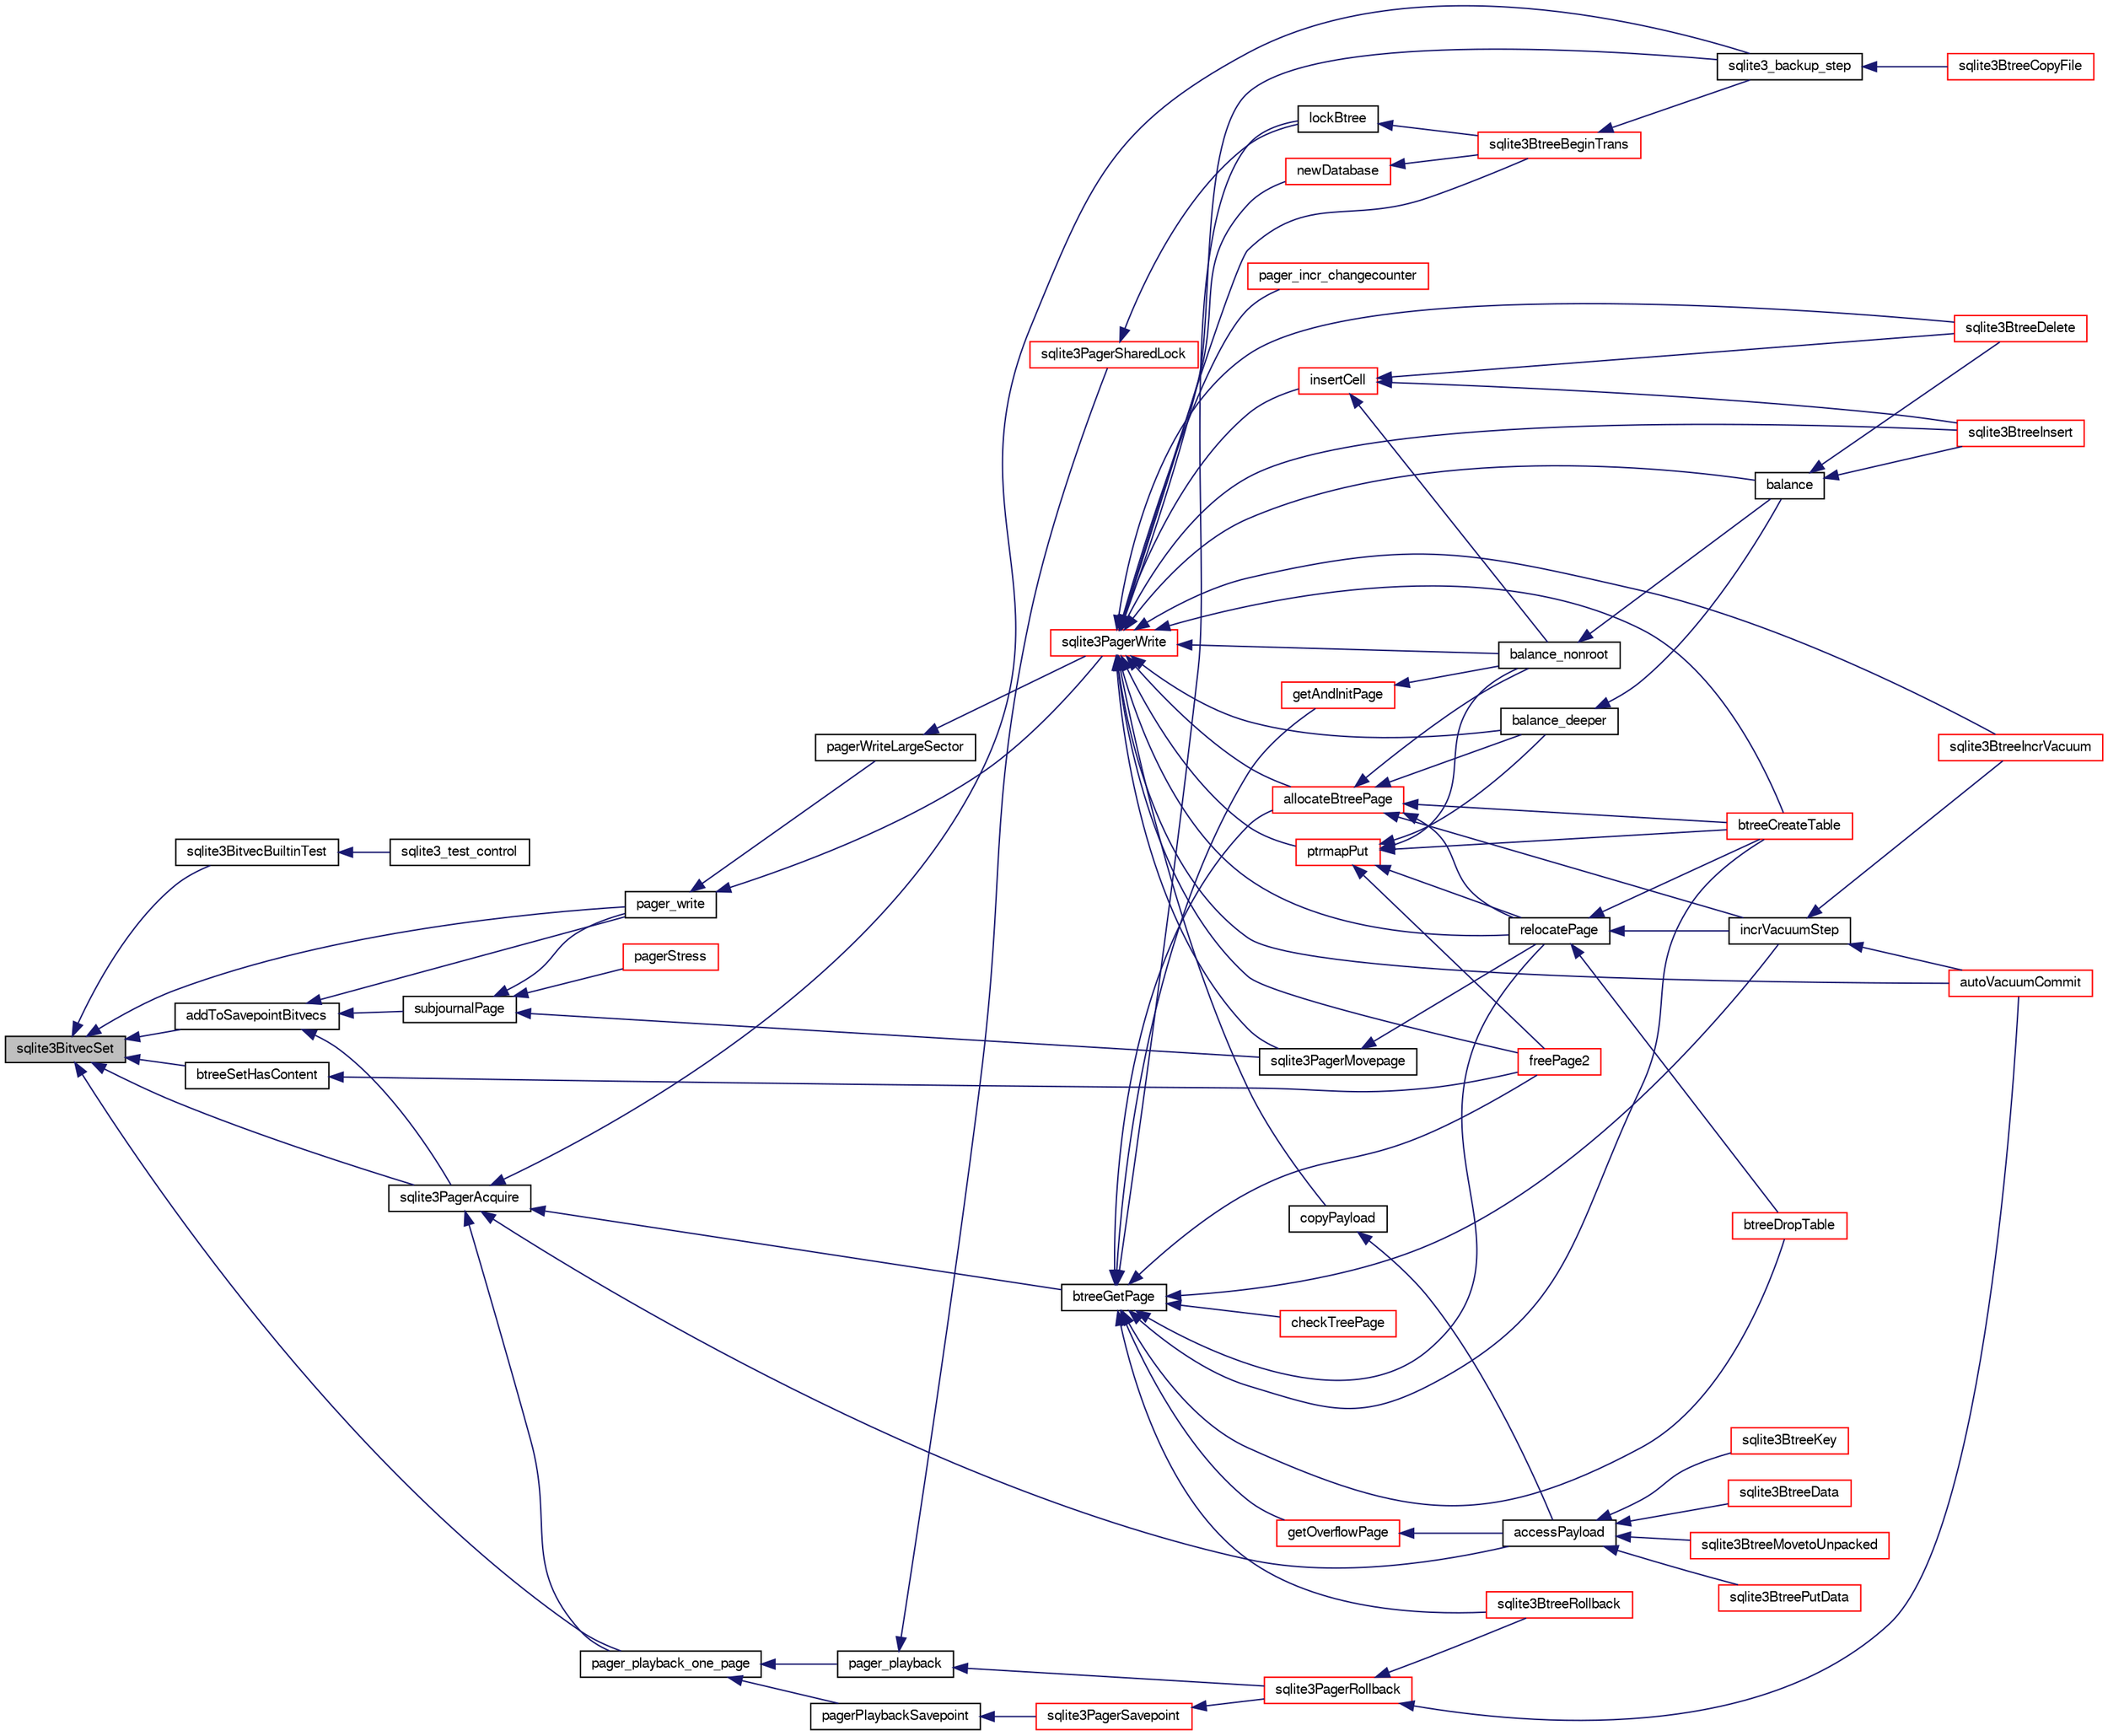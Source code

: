 digraph "sqlite3BitvecSet"
{
  edge [fontname="FreeSans",fontsize="10",labelfontname="FreeSans",labelfontsize="10"];
  node [fontname="FreeSans",fontsize="10",shape=record];
  rankdir="LR";
  Node432792 [label="sqlite3BitvecSet",height=0.2,width=0.4,color="black", fillcolor="grey75", style="filled", fontcolor="black"];
  Node432792 -> Node432793 [dir="back",color="midnightblue",fontsize="10",style="solid",fontname="FreeSans"];
  Node432793 [label="sqlite3BitvecBuiltinTest",height=0.2,width=0.4,color="black", fillcolor="white", style="filled",URL="$sqlite3_8c.html#a9b4e3e921ce1ede6f10a9106c034ff9b"];
  Node432793 -> Node432794 [dir="back",color="midnightblue",fontsize="10",style="solid",fontname="FreeSans"];
  Node432794 [label="sqlite3_test_control",height=0.2,width=0.4,color="black", fillcolor="white", style="filled",URL="$sqlite3_8h.html#a3d90fdf0f259711a4e3822e12cd86106"];
  Node432792 -> Node432795 [dir="back",color="midnightblue",fontsize="10",style="solid",fontname="FreeSans"];
  Node432795 [label="addToSavepointBitvecs",height=0.2,width=0.4,color="black", fillcolor="white", style="filled",URL="$sqlite3_8c.html#aa2e9bb02bb6975d83ec875f0792792f0"];
  Node432795 -> Node432796 [dir="back",color="midnightblue",fontsize="10",style="solid",fontname="FreeSans"];
  Node432796 [label="subjournalPage",height=0.2,width=0.4,color="black", fillcolor="white", style="filled",URL="$sqlite3_8c.html#a836f5a13ba09ee3f118ebe73b58591c4"];
  Node432796 -> Node432797 [dir="back",color="midnightblue",fontsize="10",style="solid",fontname="FreeSans"];
  Node432797 [label="pagerStress",height=0.2,width=0.4,color="red", fillcolor="white", style="filled",URL="$sqlite3_8c.html#abb21a3a371038e9e3e69af0f21a1b386"];
  Node432796 -> Node433066 [dir="back",color="midnightblue",fontsize="10",style="solid",fontname="FreeSans"];
  Node433066 [label="pager_write",height=0.2,width=0.4,color="black", fillcolor="white", style="filled",URL="$sqlite3_8c.html#aa5dbf1a9dcccf0aa140b04b81325517f"];
  Node433066 -> Node433067 [dir="back",color="midnightblue",fontsize="10",style="solid",fontname="FreeSans"];
  Node433067 [label="pagerWriteLargeSector",height=0.2,width=0.4,color="black", fillcolor="white", style="filled",URL="$sqlite3_8c.html#a06334f0cc1c2dc95ffe29c2359928b92"];
  Node433067 -> Node433068 [dir="back",color="midnightblue",fontsize="10",style="solid",fontname="FreeSans"];
  Node433068 [label="sqlite3PagerWrite",height=0.2,width=0.4,color="red", fillcolor="white", style="filled",URL="$sqlite3_8c.html#ad4b8aee028ee99575b0748b299e04ed0"];
  Node433068 -> Node433069 [dir="back",color="midnightblue",fontsize="10",style="solid",fontname="FreeSans"];
  Node433069 [label="pager_incr_changecounter",height=0.2,width=0.4,color="red", fillcolor="white", style="filled",URL="$sqlite3_8c.html#add9f57a131d488bb6fc49dedc5a4df81"];
  Node433068 -> Node433074 [dir="back",color="midnightblue",fontsize="10",style="solid",fontname="FreeSans"];
  Node433074 [label="sqlite3PagerMovepage",height=0.2,width=0.4,color="black", fillcolor="white", style="filled",URL="$sqlite3_8c.html#a8cdedc7a185709301f12c4d7b305aa1e"];
  Node433074 -> Node433075 [dir="back",color="midnightblue",fontsize="10",style="solid",fontname="FreeSans"];
  Node433075 [label="relocatePage",height=0.2,width=0.4,color="black", fillcolor="white", style="filled",URL="$sqlite3_8c.html#af8fb5934ff87b02845c89350c57fd2bc"];
  Node433075 -> Node433076 [dir="back",color="midnightblue",fontsize="10",style="solid",fontname="FreeSans"];
  Node433076 [label="incrVacuumStep",height=0.2,width=0.4,color="black", fillcolor="white", style="filled",URL="$sqlite3_8c.html#a68a85130a567f1700dc0907ec9227892"];
  Node433076 -> Node433077 [dir="back",color="midnightblue",fontsize="10",style="solid",fontname="FreeSans"];
  Node433077 [label="sqlite3BtreeIncrVacuum",height=0.2,width=0.4,color="red", fillcolor="white", style="filled",URL="$sqlite3_8c.html#a0b4c98acfd785fc6d5dc5c3237030318"];
  Node433076 -> Node433078 [dir="back",color="midnightblue",fontsize="10",style="solid",fontname="FreeSans"];
  Node433078 [label="autoVacuumCommit",height=0.2,width=0.4,color="red", fillcolor="white", style="filled",URL="$sqlite3_8c.html#a809d22c6311135ae3048adf41febaef0"];
  Node433075 -> Node433079 [dir="back",color="midnightblue",fontsize="10",style="solid",fontname="FreeSans"];
  Node433079 [label="btreeCreateTable",height=0.2,width=0.4,color="red", fillcolor="white", style="filled",URL="$sqlite3_8c.html#a48e09eaac366a6b585edd02553872954"];
  Node433075 -> Node433081 [dir="back",color="midnightblue",fontsize="10",style="solid",fontname="FreeSans"];
  Node433081 [label="btreeDropTable",height=0.2,width=0.4,color="red", fillcolor="white", style="filled",URL="$sqlite3_8c.html#abba4061ea34842db278e91f537d2c2ff"];
  Node433068 -> Node433083 [dir="back",color="midnightblue",fontsize="10",style="solid",fontname="FreeSans"];
  Node433083 [label="ptrmapPut",height=0.2,width=0.4,color="red", fillcolor="white", style="filled",URL="$sqlite3_8c.html#ac16fbe55892f29324ac5d09957374ed0"];
  Node433083 -> Node433075 [dir="back",color="midnightblue",fontsize="10",style="solid",fontname="FreeSans"];
  Node433083 -> Node433094 [dir="back",color="midnightblue",fontsize="10",style="solid",fontname="FreeSans"];
  Node433094 [label="freePage2",height=0.2,width=0.4,color="red", fillcolor="white", style="filled",URL="$sqlite3_8c.html#a625a2c2bdaf95cdb3a7cb945201f7efb"];
  Node433083 -> Node433087 [dir="back",color="midnightblue",fontsize="10",style="solid",fontname="FreeSans"];
  Node433087 [label="balance_nonroot",height=0.2,width=0.4,color="black", fillcolor="white", style="filled",URL="$sqlite3_8c.html#a513ba5c0beb3462a4b60064469f1539d"];
  Node433087 -> Node433088 [dir="back",color="midnightblue",fontsize="10",style="solid",fontname="FreeSans"];
  Node433088 [label="balance",height=0.2,width=0.4,color="black", fillcolor="white", style="filled",URL="$sqlite3_8c.html#a173f7c872fb68ccd3a20440d640b66c7"];
  Node433088 -> Node433089 [dir="back",color="midnightblue",fontsize="10",style="solid",fontname="FreeSans"];
  Node433089 [label="sqlite3BtreeInsert",height=0.2,width=0.4,color="red", fillcolor="white", style="filled",URL="$sqlite3_8c.html#aa6c6b68ed28d38984e5fa329794d7f02"];
  Node433088 -> Node433090 [dir="back",color="midnightblue",fontsize="10",style="solid",fontname="FreeSans"];
  Node433090 [label="sqlite3BtreeDelete",height=0.2,width=0.4,color="red", fillcolor="white", style="filled",URL="$sqlite3_8c.html#a65c40cd7ec987dbd25392a180f388fe7"];
  Node433083 -> Node433091 [dir="back",color="midnightblue",fontsize="10",style="solid",fontname="FreeSans"];
  Node433091 [label="balance_deeper",height=0.2,width=0.4,color="black", fillcolor="white", style="filled",URL="$sqlite3_8c.html#af8eafba12a6ebc987cf6ae89f4cce1a8"];
  Node433091 -> Node433088 [dir="back",color="midnightblue",fontsize="10",style="solid",fontname="FreeSans"];
  Node433083 -> Node433079 [dir="back",color="midnightblue",fontsize="10",style="solid",fontname="FreeSans"];
  Node433068 -> Node433101 [dir="back",color="midnightblue",fontsize="10",style="solid",fontname="FreeSans"];
  Node433101 [label="newDatabase",height=0.2,width=0.4,color="red", fillcolor="white", style="filled",URL="$sqlite3_8c.html#a974c792d17dab330807b588197cae229"];
  Node433101 -> Node433103 [dir="back",color="midnightblue",fontsize="10",style="solid",fontname="FreeSans"];
  Node433103 [label="sqlite3BtreeBeginTrans",height=0.2,width=0.4,color="red", fillcolor="white", style="filled",URL="$sqlite3_8c.html#a52d6706df15c67c22aa7d0e290c16bf5"];
  Node433103 -> Node433013 [dir="back",color="midnightblue",fontsize="10",style="solid",fontname="FreeSans"];
  Node433013 [label="sqlite3_backup_step",height=0.2,width=0.4,color="black", fillcolor="white", style="filled",URL="$sqlite3_8h.html#a1699b75e98d082eebc465a9e64c35269"];
  Node433013 -> Node433014 [dir="back",color="midnightblue",fontsize="10",style="solid",fontname="FreeSans"];
  Node433014 [label="sqlite3BtreeCopyFile",height=0.2,width=0.4,color="red", fillcolor="white", style="filled",URL="$sqlite3_8c.html#a4d9e19a79f0d5c1dfcef0bd137ae83f9"];
  Node433068 -> Node433103 [dir="back",color="midnightblue",fontsize="10",style="solid",fontname="FreeSans"];
  Node433068 -> Node433075 [dir="back",color="midnightblue",fontsize="10",style="solid",fontname="FreeSans"];
  Node433068 -> Node433077 [dir="back",color="midnightblue",fontsize="10",style="solid",fontname="FreeSans"];
  Node433068 -> Node433078 [dir="back",color="midnightblue",fontsize="10",style="solid",fontname="FreeSans"];
  Node433068 -> Node433107 [dir="back",color="midnightblue",fontsize="10",style="solid",fontname="FreeSans"];
  Node433107 [label="copyPayload",height=0.2,width=0.4,color="black", fillcolor="white", style="filled",URL="$sqlite3_8c.html#aedb2ad4326779a68bc8e012570bda430"];
  Node433107 -> Node433108 [dir="back",color="midnightblue",fontsize="10",style="solid",fontname="FreeSans"];
  Node433108 [label="accessPayload",height=0.2,width=0.4,color="black", fillcolor="white", style="filled",URL="$sqlite3_8c.html#acf70e6d3cb6afd54d677b3dffb6959d2"];
  Node433108 -> Node433109 [dir="back",color="midnightblue",fontsize="10",style="solid",fontname="FreeSans"];
  Node433109 [label="sqlite3BtreeKey",height=0.2,width=0.4,color="red", fillcolor="white", style="filled",URL="$sqlite3_8c.html#ac2d5b22a7aae9c57b8a4ef7be643c1cd"];
  Node433108 -> Node433123 [dir="back",color="midnightblue",fontsize="10",style="solid",fontname="FreeSans"];
  Node433123 [label="sqlite3BtreeData",height=0.2,width=0.4,color="red", fillcolor="white", style="filled",URL="$sqlite3_8c.html#a1790f0a3e62aea4361ab60996272a78c"];
  Node433108 -> Node433124 [dir="back",color="midnightblue",fontsize="10",style="solid",fontname="FreeSans"];
  Node433124 [label="sqlite3BtreeMovetoUnpacked",height=0.2,width=0.4,color="red", fillcolor="white", style="filled",URL="$sqlite3_8c.html#a6d0b5aed55d5e85a0a6bfcae169fe579"];
  Node433108 -> Node433119 [dir="back",color="midnightblue",fontsize="10",style="solid",fontname="FreeSans"];
  Node433119 [label="sqlite3BtreePutData",height=0.2,width=0.4,color="red", fillcolor="white", style="filled",URL="$sqlite3_8c.html#a3de4f8662e8ea70d283bd57db1152a4c"];
  Node433068 -> Node433129 [dir="back",color="midnightblue",fontsize="10",style="solid",fontname="FreeSans"];
  Node433129 [label="allocateBtreePage",height=0.2,width=0.4,color="red", fillcolor="white", style="filled",URL="$sqlite3_8c.html#ae84ce1103eabfe9455a6a59e6cec4a33"];
  Node433129 -> Node433075 [dir="back",color="midnightblue",fontsize="10",style="solid",fontname="FreeSans"];
  Node433129 -> Node433076 [dir="back",color="midnightblue",fontsize="10",style="solid",fontname="FreeSans"];
  Node433129 -> Node433087 [dir="back",color="midnightblue",fontsize="10",style="solid",fontname="FreeSans"];
  Node433129 -> Node433091 [dir="back",color="midnightblue",fontsize="10",style="solid",fontname="FreeSans"];
  Node433129 -> Node433079 [dir="back",color="midnightblue",fontsize="10",style="solid",fontname="FreeSans"];
  Node433068 -> Node433094 [dir="back",color="midnightblue",fontsize="10",style="solid",fontname="FreeSans"];
  Node433068 -> Node433092 [dir="back",color="midnightblue",fontsize="10",style="solid",fontname="FreeSans"];
  Node433092 [label="insertCell",height=0.2,width=0.4,color="red", fillcolor="white", style="filled",URL="$sqlite3_8c.html#a16d3a955fe59894c541d500ddf92d7c0"];
  Node433092 -> Node433087 [dir="back",color="midnightblue",fontsize="10",style="solid",fontname="FreeSans"];
  Node433092 -> Node433089 [dir="back",color="midnightblue",fontsize="10",style="solid",fontname="FreeSans"];
  Node433092 -> Node433090 [dir="back",color="midnightblue",fontsize="10",style="solid",fontname="FreeSans"];
  Node433068 -> Node433087 [dir="back",color="midnightblue",fontsize="10",style="solid",fontname="FreeSans"];
  Node433068 -> Node433091 [dir="back",color="midnightblue",fontsize="10",style="solid",fontname="FreeSans"];
  Node433068 -> Node433088 [dir="back",color="midnightblue",fontsize="10",style="solid",fontname="FreeSans"];
  Node433068 -> Node433089 [dir="back",color="midnightblue",fontsize="10",style="solid",fontname="FreeSans"];
  Node433068 -> Node433090 [dir="back",color="midnightblue",fontsize="10",style="solid",fontname="FreeSans"];
  Node433068 -> Node433079 [dir="back",color="midnightblue",fontsize="10",style="solid",fontname="FreeSans"];
  Node433068 -> Node433013 [dir="back",color="midnightblue",fontsize="10",style="solid",fontname="FreeSans"];
  Node433066 -> Node433068 [dir="back",color="midnightblue",fontsize="10",style="solid",fontname="FreeSans"];
  Node432796 -> Node433074 [dir="back",color="midnightblue",fontsize="10",style="solid",fontname="FreeSans"];
  Node432795 -> Node433142 [dir="back",color="midnightblue",fontsize="10",style="solid",fontname="FreeSans"];
  Node433142 [label="sqlite3PagerAcquire",height=0.2,width=0.4,color="black", fillcolor="white", style="filled",URL="$sqlite3_8c.html#a22a53daafd2bd778cda390312651f994"];
  Node433142 -> Node433133 [dir="back",color="midnightblue",fontsize="10",style="solid",fontname="FreeSans"];
  Node433133 [label="pager_playback_one_page",height=0.2,width=0.4,color="black", fillcolor="white", style="filled",URL="$sqlite3_8c.html#adfca1dee9939482792fe2b4ed982d00e"];
  Node433133 -> Node433134 [dir="back",color="midnightblue",fontsize="10",style="solid",fontname="FreeSans"];
  Node433134 [label="pager_playback",height=0.2,width=0.4,color="black", fillcolor="white", style="filled",URL="$sqlite3_8c.html#a9d9a750a9fc76eb4b668c8a16b164a65"];
  Node433134 -> Node433135 [dir="back",color="midnightblue",fontsize="10",style="solid",fontname="FreeSans"];
  Node433135 [label="sqlite3PagerSharedLock",height=0.2,width=0.4,color="red", fillcolor="white", style="filled",URL="$sqlite3_8c.html#a58c197b629fb6eaacf96c7add57c70df"];
  Node433135 -> Node433137 [dir="back",color="midnightblue",fontsize="10",style="solid",fontname="FreeSans"];
  Node433137 [label="lockBtree",height=0.2,width=0.4,color="black", fillcolor="white", style="filled",URL="$sqlite3_8c.html#a5b808194d3178be15705a420265cee9d"];
  Node433137 -> Node433103 [dir="back",color="midnightblue",fontsize="10",style="solid",fontname="FreeSans"];
  Node433134 -> Node433138 [dir="back",color="midnightblue",fontsize="10",style="solid",fontname="FreeSans"];
  Node433138 [label="sqlite3PagerRollback",height=0.2,width=0.4,color="red", fillcolor="white", style="filled",URL="$sqlite3_8c.html#afdd2ecbb97b7a716892ff6bd10c7dfd0"];
  Node433138 -> Node433078 [dir="back",color="midnightblue",fontsize="10",style="solid",fontname="FreeSans"];
  Node433138 -> Node433113 [dir="back",color="midnightblue",fontsize="10",style="solid",fontname="FreeSans"];
  Node433113 [label="sqlite3BtreeRollback",height=0.2,width=0.4,color="red", fillcolor="white", style="filled",URL="$sqlite3_8c.html#a317473acdafdd688385c8954f09de186"];
  Node433133 -> Node433168 [dir="back",color="midnightblue",fontsize="10",style="solid",fontname="FreeSans"];
  Node433168 [label="pagerPlaybackSavepoint",height=0.2,width=0.4,color="black", fillcolor="white", style="filled",URL="$sqlite3_8c.html#aedf76c3b6661c4244cc3e2c5464fd12e"];
  Node433168 -> Node433169 [dir="back",color="midnightblue",fontsize="10",style="solid",fontname="FreeSans"];
  Node433169 [label="sqlite3PagerSavepoint",height=0.2,width=0.4,color="red", fillcolor="white", style="filled",URL="$sqlite3_8c.html#a8b5f1920b6a8b564a47e243868f2c8d4"];
  Node433169 -> Node433138 [dir="back",color="midnightblue",fontsize="10",style="solid",fontname="FreeSans"];
  Node433142 -> Node433143 [dir="back",color="midnightblue",fontsize="10",style="solid",fontname="FreeSans"];
  Node433143 [label="btreeGetPage",height=0.2,width=0.4,color="black", fillcolor="white", style="filled",URL="$sqlite3_8c.html#ac59679e30ceb0190614fbd19a7feb6de"];
  Node433143 -> Node433144 [dir="back",color="midnightblue",fontsize="10",style="solid",fontname="FreeSans"];
  Node433144 [label="getAndInitPage",height=0.2,width=0.4,color="red", fillcolor="white", style="filled",URL="$sqlite3_8c.html#ae85122d12808231a8d58459440a405ab"];
  Node433144 -> Node433087 [dir="back",color="midnightblue",fontsize="10",style="solid",fontname="FreeSans"];
  Node433143 -> Node433137 [dir="back",color="midnightblue",fontsize="10",style="solid",fontname="FreeSans"];
  Node433143 -> Node433075 [dir="back",color="midnightblue",fontsize="10",style="solid",fontname="FreeSans"];
  Node433143 -> Node433076 [dir="back",color="midnightblue",fontsize="10",style="solid",fontname="FreeSans"];
  Node433143 -> Node433113 [dir="back",color="midnightblue",fontsize="10",style="solid",fontname="FreeSans"];
  Node433143 -> Node433159 [dir="back",color="midnightblue",fontsize="10",style="solid",fontname="FreeSans"];
  Node433159 [label="getOverflowPage",height=0.2,width=0.4,color="red", fillcolor="white", style="filled",URL="$sqlite3_8c.html#af907f898e049d621e2c9dc1ed1d63cf4"];
  Node433159 -> Node433108 [dir="back",color="midnightblue",fontsize="10",style="solid",fontname="FreeSans"];
  Node433143 -> Node433129 [dir="back",color="midnightblue",fontsize="10",style="solid",fontname="FreeSans"];
  Node433143 -> Node433094 [dir="back",color="midnightblue",fontsize="10",style="solid",fontname="FreeSans"];
  Node433143 -> Node433079 [dir="back",color="midnightblue",fontsize="10",style="solid",fontname="FreeSans"];
  Node433143 -> Node433081 [dir="back",color="midnightblue",fontsize="10",style="solid",fontname="FreeSans"];
  Node433143 -> Node433160 [dir="back",color="midnightblue",fontsize="10",style="solid",fontname="FreeSans"];
  Node433160 [label="checkTreePage",height=0.2,width=0.4,color="red", fillcolor="white", style="filled",URL="$sqlite3_8c.html#a0bdac89d12e5ac328d260ae8259777b2"];
  Node433142 -> Node433108 [dir="back",color="midnightblue",fontsize="10",style="solid",fontname="FreeSans"];
  Node433142 -> Node433013 [dir="back",color="midnightblue",fontsize="10",style="solid",fontname="FreeSans"];
  Node432795 -> Node433066 [dir="back",color="midnightblue",fontsize="10",style="solid",fontname="FreeSans"];
  Node432792 -> Node433133 [dir="back",color="midnightblue",fontsize="10",style="solid",fontname="FreeSans"];
  Node432792 -> Node433142 [dir="back",color="midnightblue",fontsize="10",style="solid",fontname="FreeSans"];
  Node432792 -> Node433066 [dir="back",color="midnightblue",fontsize="10",style="solid",fontname="FreeSans"];
  Node432792 -> Node433184 [dir="back",color="midnightblue",fontsize="10",style="solid",fontname="FreeSans"];
  Node433184 [label="btreeSetHasContent",height=0.2,width=0.4,color="black", fillcolor="white", style="filled",URL="$sqlite3_8c.html#a9c32f4ce75d2c55cea30118702e7141c"];
  Node433184 -> Node433094 [dir="back",color="midnightblue",fontsize="10",style="solid",fontname="FreeSans"];
}
